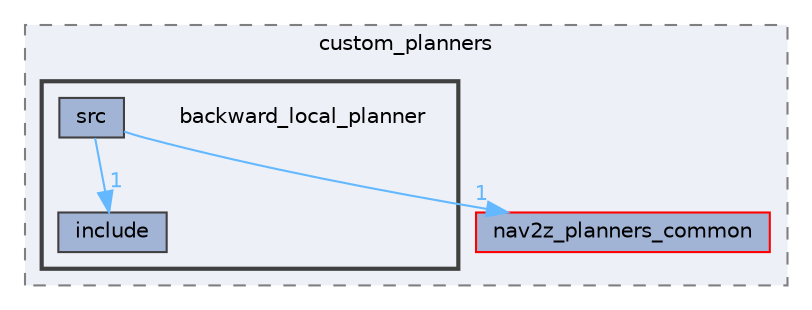 digraph "smacc2_client_library/nav2z_client/custom_planners/backward_local_planner"
{
 // LATEX_PDF_SIZE
  bgcolor="transparent";
  edge [fontname=Helvetica,fontsize=10,labelfontname=Helvetica,labelfontsize=10];
  node [fontname=Helvetica,fontsize=10,shape=box,height=0.2,width=0.4];
  compound=true
  subgraph clusterdir_e2c2adbe6db855444d6fd6d210748984 {
    graph [ bgcolor="#edf0f7", pencolor="grey50", label="custom_planners", fontname=Helvetica,fontsize=10 style="filled,dashed", URL="dir_e2c2adbe6db855444d6fd6d210748984.html",tooltip=""]
  dir_ff0206bad6f2022af99afa405e1f2e4f [label="nav2z_planners_common", fillcolor="#a2b4d6", color="red", style="filled", URL="dir_ff0206bad6f2022af99afa405e1f2e4f.html",tooltip=""];
  subgraph clusterdir_8328fa94c38c600743afdd45c16fcb90 {
    graph [ bgcolor="#edf0f7", pencolor="grey25", label="", fontname=Helvetica,fontsize=10 style="filled,bold", URL="dir_8328fa94c38c600743afdd45c16fcb90.html",tooltip=""]
    dir_8328fa94c38c600743afdd45c16fcb90 [shape=plaintext, label="backward_local_planner"];
  dir_ef4d975d8355ccc14afb90f25382c836 [label="include", fillcolor="#a2b4d6", color="grey25", style="filled", URL="dir_ef4d975d8355ccc14afb90f25382c836.html",tooltip=""];
  dir_3781f604c0e34bfa2a1c9c0b3c50e1f6 [label="src", fillcolor="#a2b4d6", color="grey25", style="filled", URL="dir_3781f604c0e34bfa2a1c9c0b3c50e1f6.html",tooltip=""];
  }
  }
  dir_3781f604c0e34bfa2a1c9c0b3c50e1f6->dir_ef4d975d8355ccc14afb90f25382c836 [headlabel="1", labeldistance=1.5 headhref="dir_000127_000052.html" color="steelblue1" fontcolor="steelblue1"];
  dir_3781f604c0e34bfa2a1c9c0b3c50e1f6->dir_ff0206bad6f2022af99afa405e1f2e4f [headlabel="1", labeldistance=1.5 headhref="dir_000127_000085.html" color="steelblue1" fontcolor="steelblue1"];
}
